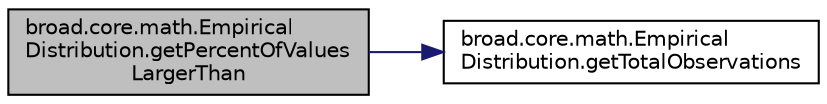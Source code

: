 digraph "broad.core.math.EmpiricalDistribution.getPercentOfValuesLargerThan"
{
  edge [fontname="Helvetica",fontsize="10",labelfontname="Helvetica",labelfontsize="10"];
  node [fontname="Helvetica",fontsize="10",shape=record];
  rankdir="LR";
  Node1 [label="broad.core.math.Empirical\lDistribution.getPercentOfValues\lLargerThan",height=0.2,width=0.4,color="black", fillcolor="grey75", style="filled" fontcolor="black"];
  Node1 -> Node2 [color="midnightblue",fontsize="10",style="solid",fontname="Helvetica"];
  Node2 [label="broad.core.math.Empirical\lDistribution.getTotalObservations",height=0.2,width=0.4,color="black", fillcolor="white", style="filled",URL="$classbroad_1_1core_1_1math_1_1_empirical_distribution.html#afce47669b093234f08a4d04a527cc488"];
}
